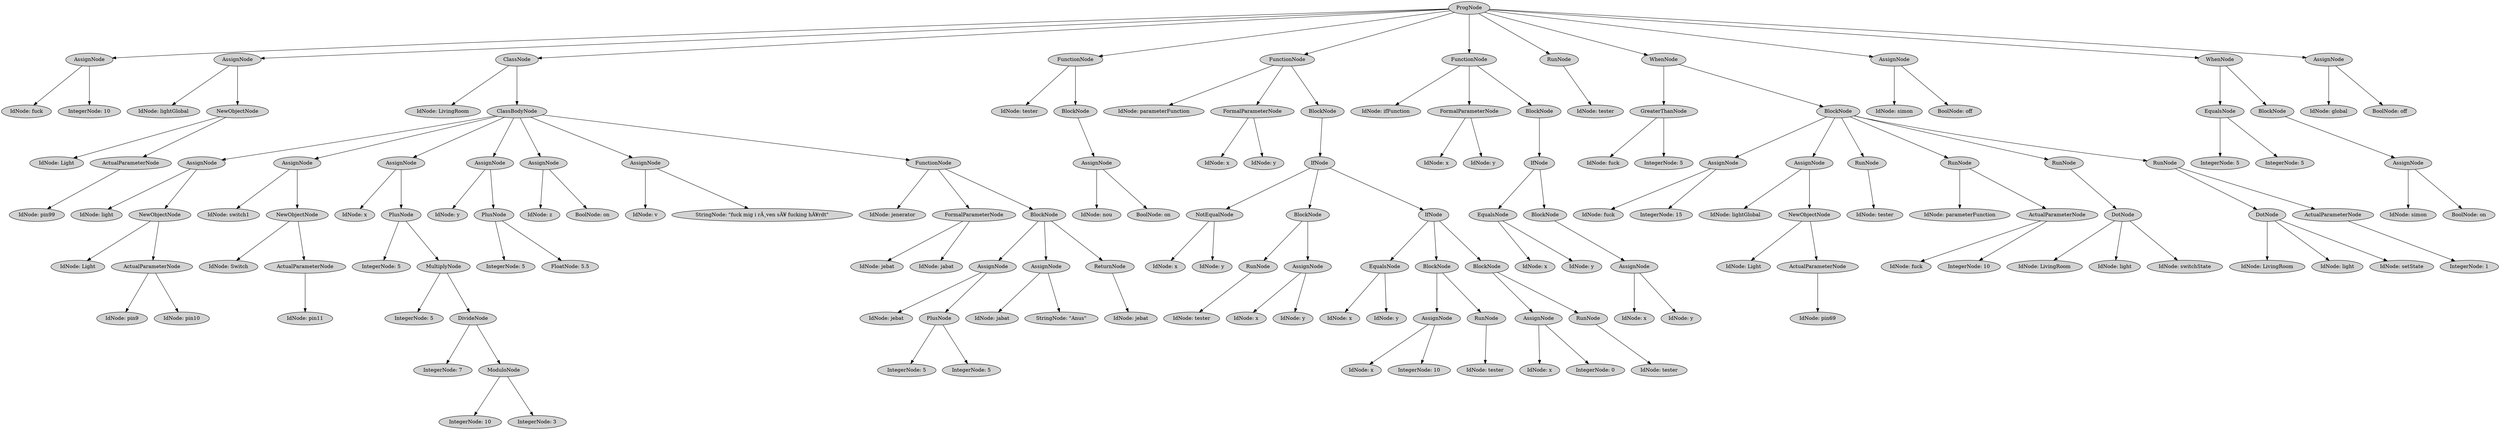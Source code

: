 digraph G {
	graph [ranksep=1.5 ratio=fill]
	node [style=filled]
	3606265 [label=ProgNode]
	3606263 [label=AssignNode]
	3606265 -> 3606263
	3606271 [label="IdNode: fuck"]
	3606263 -> 3606271
	3608847 [label="IntegerNode: 10"]
	3606263 -> 3608847
	3606257 [label=AssignNode]
	3606265 -> 3606257
	3608837 [label="IdNode: lightGlobal"]
	3606257 -> 3608837
	3608853 [label=NewObjectNode]
	3606257 -> 3608853
	3608857 [label="IdNode: Light"]
	3608853 -> 3608857
	3608855 [label=ActualParameterNode]
	3608853 -> 3608855
	3608881 [label="IdNode: pin99"]
	3608855 -> 3608881
	3608849 [label=ClassNode]
	3606265 -> 3608849
	3608835 [label="IdNode: LivingRoom"]
	3608849 -> 3608835
	3608841 [label=ClassBodyNode]
	3608849 -> 3608841
	3608843 [label=AssignNode]
	3608841 -> 3608843
	3608851 [label="IdNode: light"]
	3608843 -> 3608851
	3608873 [label=NewObjectNode]
	3608843 -> 3608873
	3608875 [label="IdNode: Light"]
	3608873 -> 3608875
	3608877 [label=ActualParameterNode]
	3608873 -> 3608877
	3608903 [label="IdNode: pin9"]
	3608877 -> 3608903
	3608901 [label="IdNode: pin10"]
	3608877 -> 3608901
	3608845 [label=AssignNode]
	3608841 -> 3608845
	3608863 [label="IdNode: switch1"]
	3608845 -> 3608863
	3608885 [label=NewObjectNode]
	3608845 -> 3608885
	3608887 [label="IdNode: Switch"]
	3608885 -> 3608887
	3608879 [label=ActualParameterNode]
	3608885 -> 3608879
	3608919 [label="IdNode: pin11"]
	3608879 -> 3608919
	3608859 [label=AssignNode]
	3608841 -> 3608859
	3608883 [label="IdNode: x"]
	3608859 -> 3608883
	3608891 [label=PlusNode]
	3608859 -> 3608891
	3608905 [label="IntegerNode: 5"]
	3608891 -> 3608905
	3608895 [label=MultiplyNode]
	3608891 -> 3608895
	3608907 [label="IntegerNode: 5"]
	3608895 -> 3608907
	3608899 [label=DivideNode]
	3608895 -> 3608899
	3608921 [label="IntegerNode: 7"]
	3608899 -> 3608921
	3608911 [label=ModuloNode]
	3608899 -> 3608911
	3608925 [label="IntegerNode: 10"]
	3608911 -> 3608925
	3608931 [label="IntegerNode: 3"]
	3608911 -> 3608931
	3608867 [label=AssignNode]
	3608841 -> 3608867
	3608893 [label="IdNode: y"]
	3608867 -> 3608893
	3608923 [label=PlusNode]
	3608867 -> 3608923
	3608917 [label="IntegerNode: 5"]
	3608923 -> 3608917
	3608937 [label="FloatNode: 5.5"]
	3608923 -> 3608937
	3608865 [label=AssignNode]
	3608841 -> 3608865
	3608915 [label="IdNode: z"]
	3608865 -> 3608915
	3608941 [label="BoolNode: on"]
	3608865 -> 3608941
	3608871 [label=AssignNode]
	3608841 -> 3608871
	3608913 [label="IdNode: v"]
	3608871 -> 3608913
	3608949 [label="StringNode: \"fuck mig i rÃ¸ven sÃ¥ fucking hÃ¥rdt\""]
	3608871 -> 3608949
	3608897 [label=FunctionNode]
	3608841 -> 3608897
	3608927 [label="IdNode: jenerator"]
	3608897 -> 3608927
	3608939 [label=FormalParameterNode]
	3608897 -> 3608939
	3608943 [label="IdNode: jebat"]
	3608939 -> 3608943
	3608945 [label="IdNode: jabat"]
	3608939 -> 3608945
	3608935 [label=BlockNode]
	3608897 -> 3608935
	3608953 [label=AssignNode]
	3608935 -> 3608953
	3608959 [label="IdNode: jebat"]
	3608953 -> 3608959
	3608967 [label=PlusNode]
	3608953 -> 3608967
	3608975 [label="IntegerNode: 5"]
	3608967 -> 3608975
	3608981 [label="IntegerNode: 5"]
	3608967 -> 3608981
	3608955 [label=AssignNode]
	3608935 -> 3608955
	3608965 [label="IdNode: jabat"]
	3608955 -> 3608965
	3608985 [label="StringNode: \"Anus\""]
	3608955 -> 3608985
	3608957 [label=ReturnNode]
	3608935 -> 3608957
	3608995 [label="IdNode: jebat"]
	3608957 -> 3608995
	3608869 [label=FunctionNode]
	3606265 -> 3608869
	3608889 [label="IdNode: tester"]
	3608869 -> 3608889
	3608909 [label=BlockNode]
	3608869 -> 3608909
	3608951 [label=AssignNode]
	3608909 -> 3608951
	3608977 [label="IdNode: nou"]
	3608951 -> 3608977
	3608979 [label="BoolNode: on"]
	3608951 -> 3608979
	3608933 [label=FunctionNode]
	3606265 -> 3608933
	3608961 [label="IdNode: parameterFunction"]
	3608933 -> 3608961
	3608947 [label=FormalParameterNode]
	3608933 -> 3608947
	3608963 [label="IdNode: x"]
	3608947 -> 3608963
	3608969 [label="IdNode: y"]
	3608947 -> 3608969
	3608983 [label=BlockNode]
	3608933 -> 3608983
	3608991 [label=IfNode]
	3608983 -> 3608991
	3608999 [label=NotEqualNode]
	3608991 -> 3608999
	3609011 [label="IdNode: x"]
	3608999 -> 3609011
	3609017 [label="IdNode: y"]
	3608999 -> 3609017
	3608993 [label=BlockNode]
	3608991 -> 3608993
	3608997 [label=RunNode]
	3608993 -> 3608997
	3609007 [label="IdNode: tester"]
	3608997 -> 3609007
	3609001 [label=AssignNode]
	3608993 -> 3609001
	3609013 [label="IdNode: x"]
	3609001 -> 3609013
	3609033 [label="IdNode: y"]
	3609001 -> 3609033
	3609003 [label=IfNode]
	3608991 -> 3609003
	3609019 [label=EqualsNode]
	3609003 -> 3609019
	3609037 [label="IdNode: x"]
	3609019 -> 3609037
	3609041 [label="IdNode: y"]
	3609019 -> 3609041
	3609009 [label=BlockNode]
	3609003 -> 3609009
	3609015 [label=AssignNode]
	3609009 -> 3609015
	3609027 [label="IdNode: x"]
	3609015 -> 3609027
	3609049 [label="IntegerNode: 10"]
	3609015 -> 3609049
	3609023 [label=RunNode]
	3609009 -> 3609023
	3609031 [label="IdNode: tester"]
	3609023 -> 3609031
	3609039 [label=BlockNode]
	3609003 -> 3609039
	3609043 [label=AssignNode]
	3609039 -> 3609043
	3609035 [label="IdNode: x"]
	3609043 -> 3609035
	3609065 [label="IntegerNode: 0"]
	3609043 -> 3609065
	3609045 [label=RunNode]
	3609039 -> 3609045
	3609055 [label="IdNode: tester"]
	3609045 -> 3609055
	3608973 [label=FunctionNode]
	3606265 -> 3608973
	3608987 [label="IdNode: ifFunction"]
	3608973 -> 3608987
	3609021 [label=FormalParameterNode]
	3608973 -> 3609021
	3608989 [label="IdNode: x"]
	3609021 -> 3608989
	3609005 [label="IdNode: y"]
	3609021 -> 3609005
	3609029 [label=BlockNode]
	3608973 -> 3609029
	3609047 [label=IfNode]
	3609029 -> 3609047
	3609067 [label=EqualsNode]
	3609047 -> 3609067
	3609077 [label="IdNode: x"]
	3609067 -> 3609077
	3609083 [label="IdNode: y"]
	3609067 -> 3609083
	3609061 [label=BlockNode]
	3609047 -> 3609061
	3609059 [label=AssignNode]
	3609061 -> 3609059
	3609073 [label="IdNode: x"]
	3609059 -> 3609073
	3612935 [label="IdNode: y"]
	3609059 -> 3612935
	3609053 [label=RunNode]
	3606265 -> 3609053
	3609081 [label="IdNode: tester"]
	3609053 -> 3609081
	3609051 [label=WhenNode]
	3606265 -> 3609051
	3609085 [label=GreaterThanNode]
	3609051 -> 3609085
	3612933 [label="IdNode: fuck"]
	3609085 -> 3612933
	3612939 [label="IntegerNode: 5"]
	3609085 -> 3612939
	3609079 [label=BlockNode]
	3609051 -> 3609079
	3609071 [label=AssignNode]
	3609079 -> 3609071
	3612937 [label="IdNode: fuck"]
	3609071 -> 3612937
	3612953 [label="IntegerNode: 15"]
	3609071 -> 3612953
	3609087 [label=AssignNode]
	3609079 -> 3609087
	3612941 [label="IdNode: lightGlobal"]
	3609087 -> 3612941
	3612959 [label=NewObjectNode]
	3609087 -> 3612959
	3612963 [label="IdNode: Light"]
	3612959 -> 3612963
	3612961 [label=ActualParameterNode]
	3612959 -> 3612961
	3612987 [label="IdNode: pin69"]
	3612961 -> 3612987
	3612945 [label=RunNode]
	3609079 -> 3612945
	3612955 [label="IdNode: tester"]
	3612945 -> 3612955
	3612931 [label=RunNode]
	3609079 -> 3612931
	3612965 [label="IdNode: parameterFunction"]
	3612931 -> 3612965
	3612949 [label=ActualParameterNode]
	3612931 -> 3612949
	3612981 [label="IdNode: fuck"]
	3612949 -> 3612981
	3612991 [label="IntegerNode: 10"]
	3612949 -> 3612991
	3612969 [label=RunNode]
	3609079 -> 3612969
	3612979 [label=DotNode]
	3612969 -> 3612979
	3612973 [label="IdNode: LivingRoom"]
	3612979 -> 3612973
	3612975 [label="IdNode: light"]
	3612979 -> 3612975
	3612983 [label="IdNode: switchState"]
	3612979 -> 3612983
	3612951 [label=RunNode]
	3609079 -> 3612951
	3612995 [label=DotNode]
	3612951 -> 3612995
	3612989 [label="IdNode: LivingRoom"]
	3612995 -> 3612989
	3612993 [label="IdNode: light"]
	3612995 -> 3612993
	3612997 [label="IdNode: setState"]
	3612995 -> 3612997
	3612971 [label=ActualParameterNode]
	3612951 -> 3612971
	3613013 [label="IntegerNode: 1"]
	3612971 -> 3613013
	3609069 [label=AssignNode]
	3606265 -> 3609069
	3612943 [label="IdNode: simon"]
	3609069 -> 3612943
	3613003 [label="BoolNode: off"]
	3609069 -> 3613003
	3612957 [label=WhenNode]
	3606265 -> 3612957
	3612977 [label=EqualsNode]
	3612957 -> 3612977
	3613009 [label="IntegerNode: 5"]
	3612977 -> 3613009
	3613019 [label="IntegerNode: 5"]
	3612977 -> 3613019
	3612985 [label=BlockNode]
	3612957 -> 3612985
	3613001 [label=AssignNode]
	3612985 -> 3613001
	3613011 [label="IdNode: simon"]
	3613001 -> 3613011
	3613027 [label="BoolNode: on"]
	3613001 -> 3613027
	3612967 [label=AssignNode]
	3606265 -> 3612967
	3612999 [label="IdNode: global"]
	3612967 -> 3612999
	3613031 [label="BoolNode: off"]
	3612967 -> 3613031
	overlap=false
}
